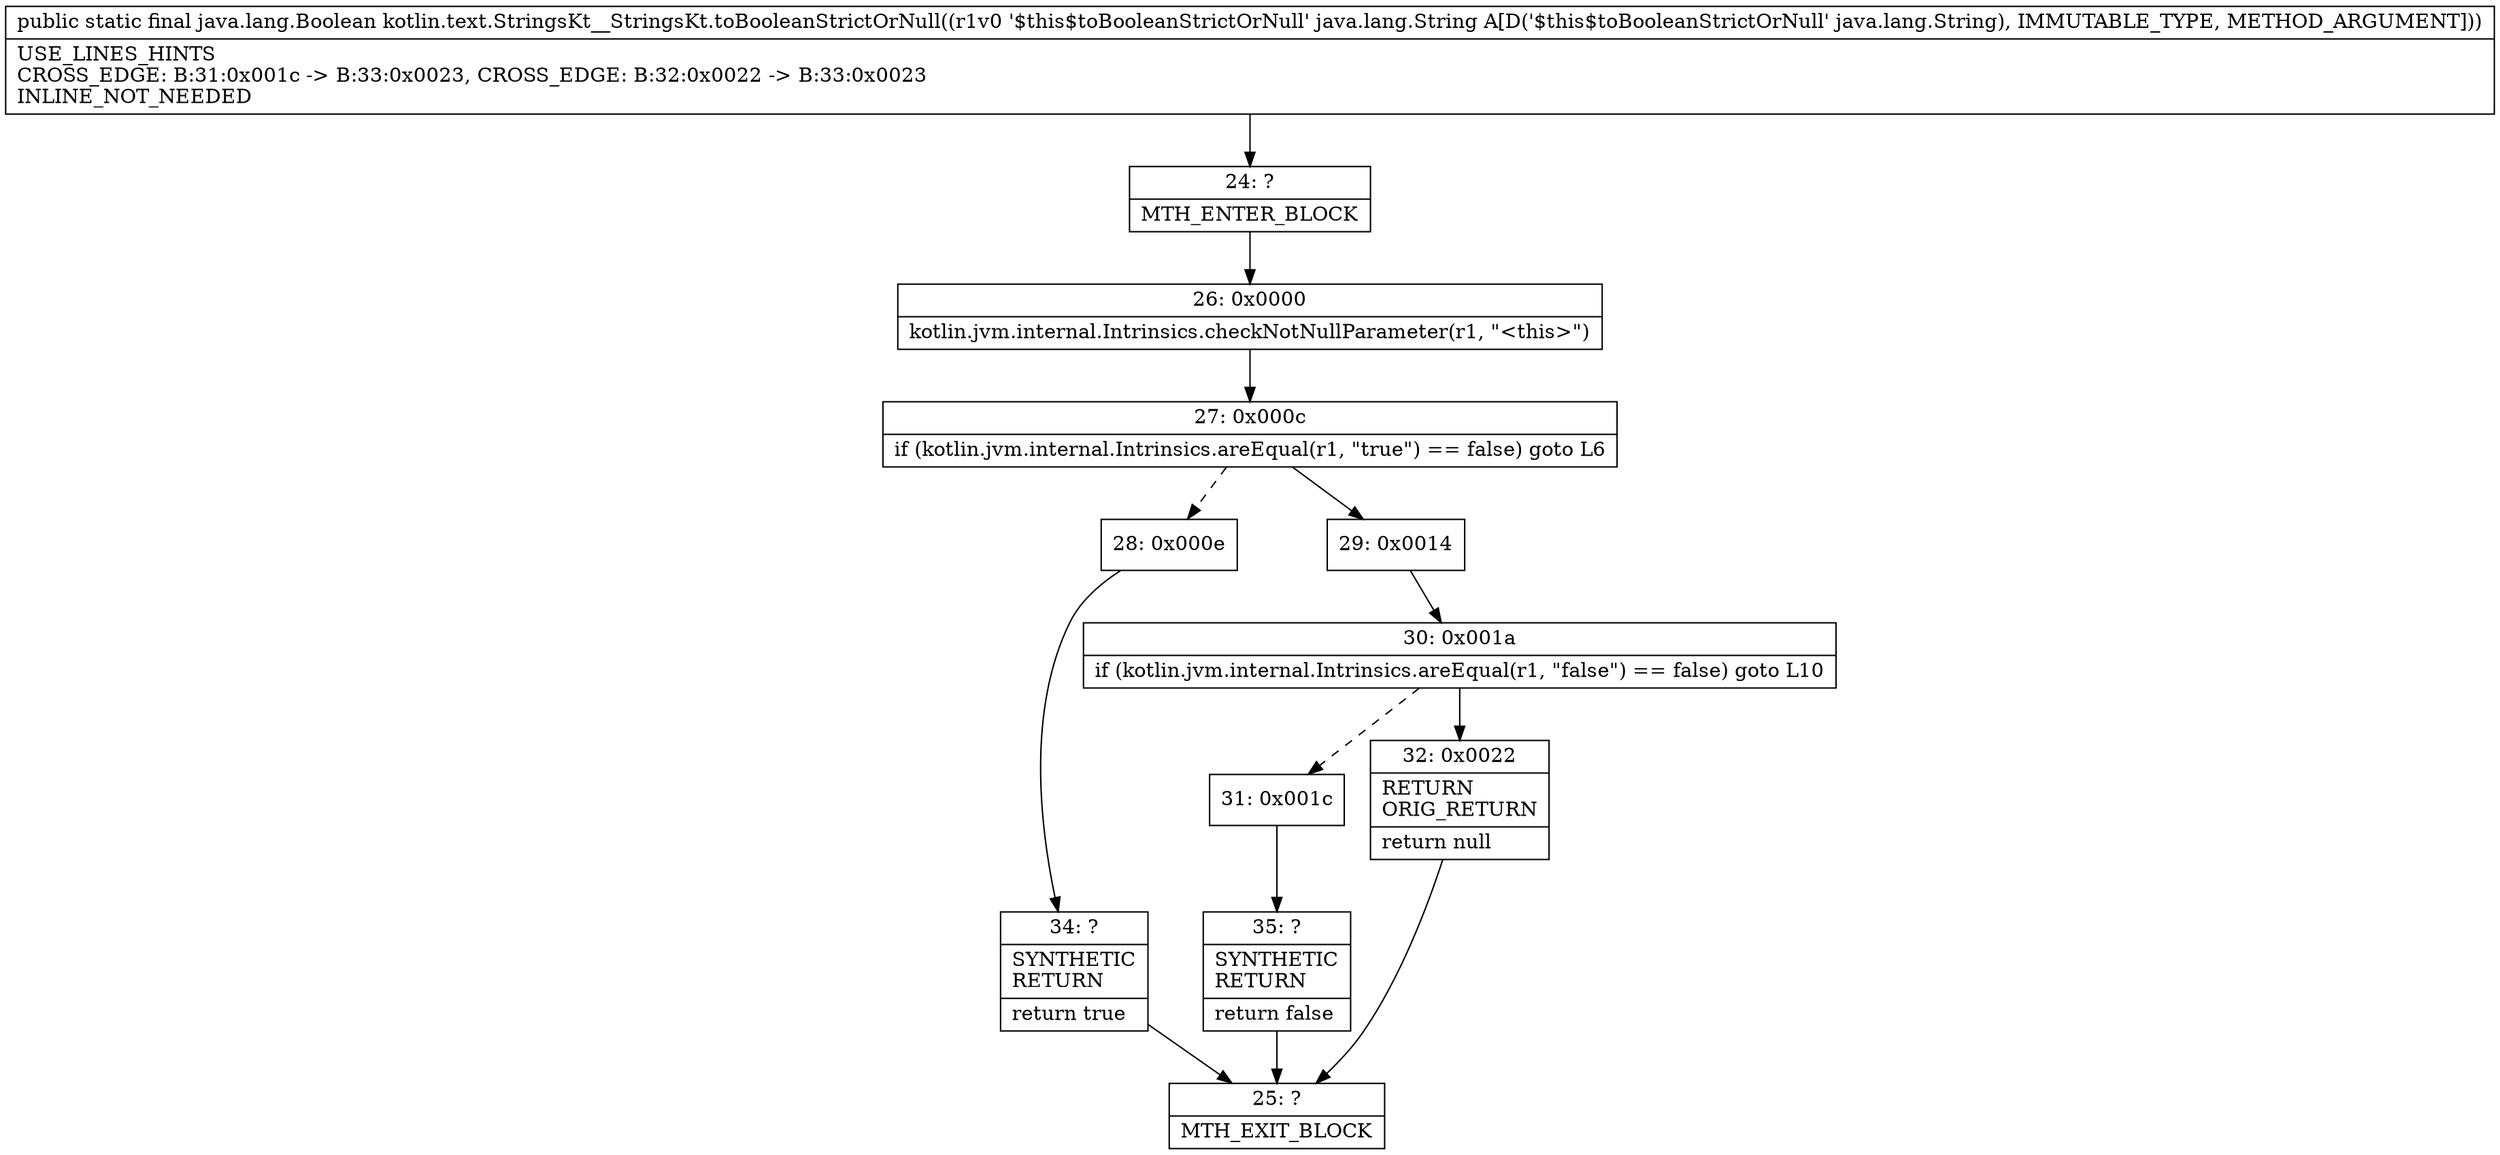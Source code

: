 digraph "CFG forkotlin.text.StringsKt__StringsKt.toBooleanStrictOrNull(Ljava\/lang\/String;)Ljava\/lang\/Boolean;" {
Node_24 [shape=record,label="{24\:\ ?|MTH_ENTER_BLOCK\l}"];
Node_26 [shape=record,label="{26\:\ 0x0000|kotlin.jvm.internal.Intrinsics.checkNotNullParameter(r1, \"\<this\>\")\l}"];
Node_27 [shape=record,label="{27\:\ 0x000c|if (kotlin.jvm.internal.Intrinsics.areEqual(r1, \"true\") == false) goto L6\l}"];
Node_28 [shape=record,label="{28\:\ 0x000e}"];
Node_34 [shape=record,label="{34\:\ ?|SYNTHETIC\lRETURN\l|return true\l}"];
Node_25 [shape=record,label="{25\:\ ?|MTH_EXIT_BLOCK\l}"];
Node_29 [shape=record,label="{29\:\ 0x0014}"];
Node_30 [shape=record,label="{30\:\ 0x001a|if (kotlin.jvm.internal.Intrinsics.areEqual(r1, \"false\") == false) goto L10\l}"];
Node_31 [shape=record,label="{31\:\ 0x001c}"];
Node_35 [shape=record,label="{35\:\ ?|SYNTHETIC\lRETURN\l|return false\l}"];
Node_32 [shape=record,label="{32\:\ 0x0022|RETURN\lORIG_RETURN\l|return null\l}"];
MethodNode[shape=record,label="{public static final java.lang.Boolean kotlin.text.StringsKt__StringsKt.toBooleanStrictOrNull((r1v0 '$this$toBooleanStrictOrNull' java.lang.String A[D('$this$toBooleanStrictOrNull' java.lang.String), IMMUTABLE_TYPE, METHOD_ARGUMENT]))  | USE_LINES_HINTS\lCROSS_EDGE: B:31:0x001c \-\> B:33:0x0023, CROSS_EDGE: B:32:0x0022 \-\> B:33:0x0023\lINLINE_NOT_NEEDED\l}"];
MethodNode -> Node_24;Node_24 -> Node_26;
Node_26 -> Node_27;
Node_27 -> Node_28[style=dashed];
Node_27 -> Node_29;
Node_28 -> Node_34;
Node_34 -> Node_25;
Node_29 -> Node_30;
Node_30 -> Node_31[style=dashed];
Node_30 -> Node_32;
Node_31 -> Node_35;
Node_35 -> Node_25;
Node_32 -> Node_25;
}


